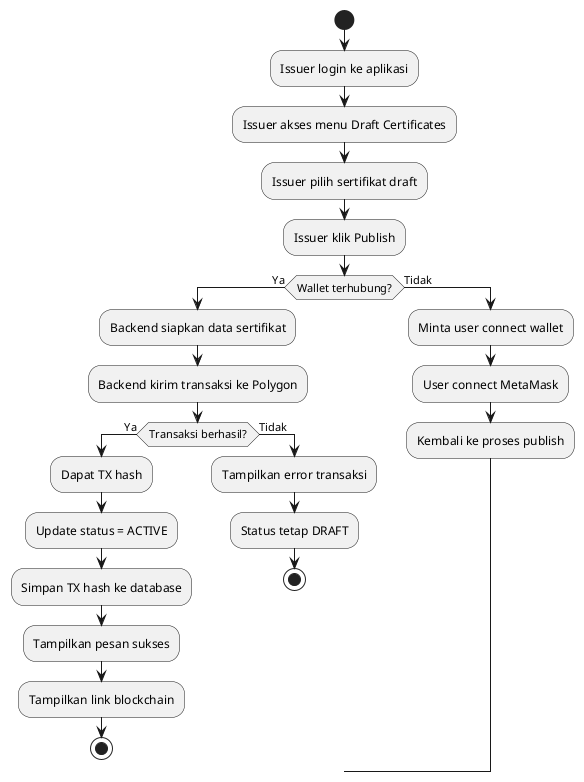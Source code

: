 @startuml
start
:Issuer login ke aplikasi;
:Issuer akses menu Draft Certificates;
:Issuer pilih sertifikat draft;
:Issuer klik Publish;
if (Wallet terhubung?) then (Ya)
  :Backend siapkan data sertifikat;
  :Backend kirim transaksi ke Polygon;
  if (Transaksi berhasil?) then (Ya)
    :Dapat TX hash;
    :Update status = ACTIVE;
    :Simpan TX hash ke database;
    :Tampilkan pesan sukses;
    :Tampilkan link blockchain;
    stop
  else (Tidak)
    :Tampilkan error transaksi;
    :Status tetap DRAFT;
    stop
  endif
else (Tidak)
  :Minta user connect wallet;
  :User connect MetaMask;
  :Kembali ke proses publish;
endif
@enduml 